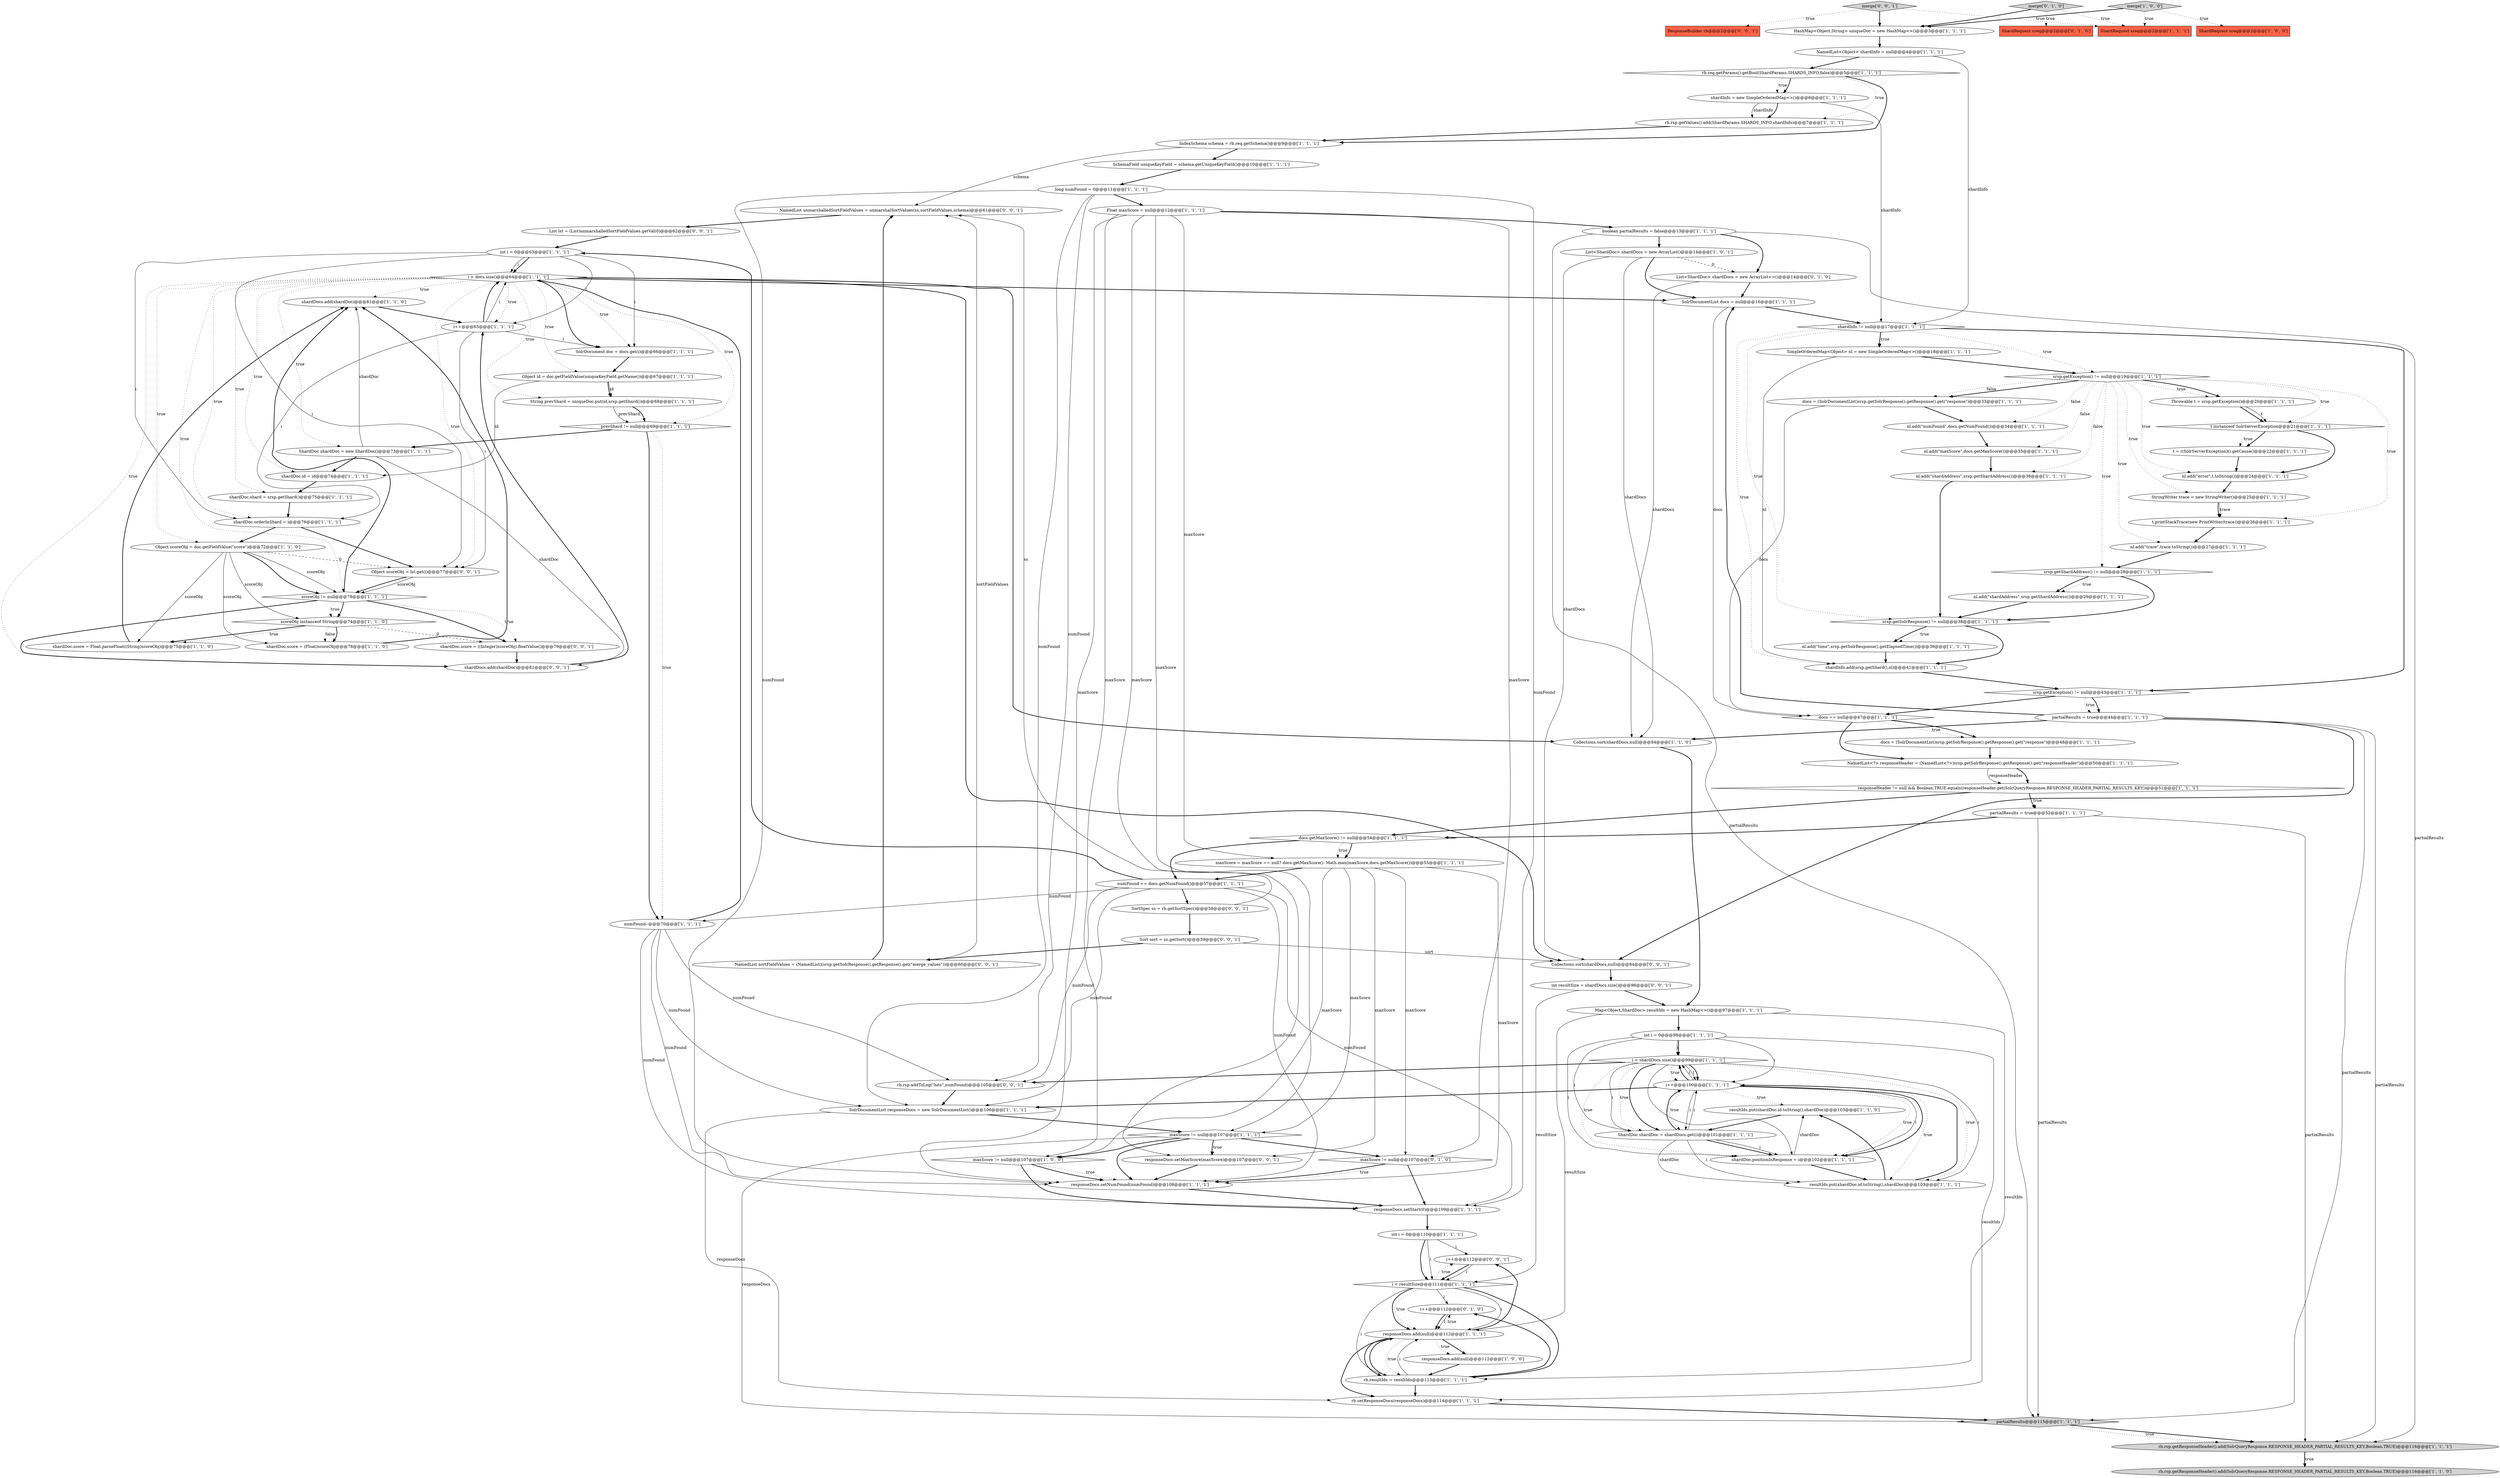 digraph {
97 [style = filled, label = "NamedList unmarshalledSortFieldValues = unmarshalSortValues(ss,sortFieldValues,schema)@@@61@@@['0', '0', '1']", fillcolor = white, shape = ellipse image = "AAA0AAABBB3BBB"];
88 [style = filled, label = "List<ShardDoc> shardDocs = new ArrayList<>()@@@14@@@['0', '1', '0']", fillcolor = white, shape = ellipse image = "AAA1AAABBB2BBB"];
99 [style = filled, label = "i++@@@112@@@['0', '0', '1']", fillcolor = white, shape = ellipse image = "AAA0AAABBB3BBB"];
38 [style = filled, label = "nl.add(\"time\",srsp.getSolrResponse().getElapsedTime())@@@39@@@['1', '1', '1']", fillcolor = white, shape = ellipse image = "AAA0AAABBB1BBB"];
64 [style = filled, label = "IndexSchema schema = rb.req.getSchema()@@@9@@@['1', '1', '1']", fillcolor = white, shape = ellipse image = "AAA0AAABBB1BBB"];
48 [style = filled, label = "srsp.getShardAddress() != null@@@28@@@['1', '1', '1']", fillcolor = white, shape = diamond image = "AAA0AAABBB1BBB"];
30 [style = filled, label = "scoreObj instanceof String@@@74@@@['1', '1', '0']", fillcolor = white, shape = diamond image = "AAA0AAABBB1BBB"];
43 [style = filled, label = "SimpleOrderedMap<Object> nl = new SimpleOrderedMap<>()@@@18@@@['1', '1', '1']", fillcolor = white, shape = ellipse image = "AAA0AAABBB1BBB"];
79 [style = filled, label = "rb.rsp.getValues().add(ShardParams.SHARDS_INFO,shardInfo)@@@7@@@['1', '1', '1']", fillcolor = white, shape = ellipse image = "AAA0AAABBB1BBB"];
66 [style = filled, label = "nl.add(\"shardAddress\",srsp.getShardAddress())@@@29@@@['1', '1', '1']", fillcolor = white, shape = ellipse image = "AAA0AAABBB1BBB"];
9 [style = filled, label = "shardDocs.add(shardDoc)@@@81@@@['1', '1', '0']", fillcolor = white, shape = ellipse image = "AAA0AAABBB1BBB"];
57 [style = filled, label = "shardDoc.id = id@@@74@@@['1', '1', '1']", fillcolor = white, shape = ellipse image = "AAA0AAABBB1BBB"];
102 [style = filled, label = "Collections.sort(shardDocs,null)@@@84@@@['0', '0', '1']", fillcolor = white, shape = ellipse image = "AAA0AAABBB3BBB"];
46 [style = filled, label = "i < docs.size()@@@64@@@['1', '1', '1']", fillcolor = white, shape = diamond image = "AAA0AAABBB1BBB"];
96 [style = filled, label = "shardDoc.score = ((Integer)scoreObj).floatValue()@@@79@@@['0', '0', '1']", fillcolor = white, shape = ellipse image = "AAA0AAABBB3BBB"];
52 [style = filled, label = "shardDoc.score = Float.parseFloat((String)scoreObj)@@@75@@@['1', '1', '0']", fillcolor = white, shape = ellipse image = "AAA0AAABBB1BBB"];
80 [style = filled, label = "docs = (SolrDocumentList)srsp.getSolrResponse().getResponse().get(\"response\")@@@48@@@['1', '1', '1']", fillcolor = white, shape = ellipse image = "AAA0AAABBB1BBB"];
24 [style = filled, label = "long numFound = 0@@@11@@@['1', '1', '1']", fillcolor = white, shape = ellipse image = "AAA0AAABBB1BBB"];
17 [style = filled, label = "rb.resultIds = resultIds@@@113@@@['1', '1', '1']", fillcolor = white, shape = ellipse image = "AAA0AAABBB1BBB"];
1 [style = filled, label = "shardDoc.orderInShard = i@@@76@@@['1', '1', '1']", fillcolor = white, shape = ellipse image = "AAA0AAABBB1BBB"];
94 [style = filled, label = "responseDocs.setMaxScore(maxScore)@@@107@@@['0', '0', '1']", fillcolor = white, shape = ellipse image = "AAA0AAABBB3BBB"];
87 [style = filled, label = "maxScore != null@@@107@@@['0', '1', '0']", fillcolor = white, shape = diamond image = "AAA0AAABBB2BBB"];
82 [style = filled, label = "t = ((SolrServerException)t).getCause()@@@22@@@['1', '1', '1']", fillcolor = white, shape = ellipse image = "AAA0AAABBB1BBB"];
47 [style = filled, label = "int i = 0@@@110@@@['1', '1', '1']", fillcolor = white, shape = ellipse image = "AAA0AAABBB1BBB"];
73 [style = filled, label = "shardInfo != null@@@17@@@['1', '1', '1']", fillcolor = white, shape = diamond image = "AAA0AAABBB1BBB"];
23 [style = filled, label = "nl.add(\"error\",t.toString())@@@24@@@['1', '1', '1']", fillcolor = white, shape = ellipse image = "AAA0AAABBB1BBB"];
95 [style = filled, label = "merge['0', '0', '1']", fillcolor = lightgray, shape = diamond image = "AAA0AAABBB3BBB"];
33 [style = filled, label = "nl.add(\"numFound\",docs.getNumFound())@@@34@@@['1', '1', '1']", fillcolor = white, shape = ellipse image = "AAA0AAABBB1BBB"];
41 [style = filled, label = "Map<Object,ShardDoc> resultIds = new HashMap<>()@@@97@@@['1', '1', '1']", fillcolor = white, shape = ellipse image = "AAA0AAABBB1BBB"];
58 [style = filled, label = "partialResults@@@115@@@['1', '1', '1']", fillcolor = lightgray, shape = diamond image = "AAA0AAABBB1BBB"];
63 [style = filled, label = "partialResults = true@@@52@@@['1', '1', '1']", fillcolor = white, shape = ellipse image = "AAA0AAABBB1BBB"];
28 [style = filled, label = "docs = (SolrDocumentList)srsp.getSolrResponse().getResponse().get(\"response\")@@@33@@@['1', '1', '1']", fillcolor = white, shape = ellipse image = "AAA0AAABBB1BBB"];
40 [style = filled, label = "i < shardDocs.size()@@@99@@@['1', '1', '1']", fillcolor = white, shape = diamond image = "AAA0AAABBB1BBB"];
89 [style = filled, label = "merge['0', '1', '0']", fillcolor = lightgray, shape = diamond image = "AAA0AAABBB2BBB"];
35 [style = filled, label = "Float maxScore = null@@@12@@@['1', '1', '1']", fillcolor = white, shape = ellipse image = "AAA0AAABBB1BBB"];
49 [style = filled, label = "Collections.sort(shardDocs,null)@@@84@@@['1', '1', '0']", fillcolor = white, shape = ellipse image = "AAA0AAABBB1BBB"];
3 [style = filled, label = "int i = 0@@@98@@@['1', '1', '1']", fillcolor = white, shape = ellipse image = "AAA0AAABBB1BBB"];
78 [style = filled, label = "t instanceof SolrServerException@@@21@@@['1', '1', '1']", fillcolor = white, shape = diamond image = "AAA0AAABBB1BBB"];
61 [style = filled, label = "StringWriter trace = new StringWriter()@@@25@@@['1', '1', '1']", fillcolor = white, shape = ellipse image = "AAA0AAABBB1BBB"];
60 [style = filled, label = "Object scoreObj = doc.getFieldValue(\"score\")@@@72@@@['1', '1', '0']", fillcolor = white, shape = ellipse image = "AAA0AAABBB1BBB"];
50 [style = filled, label = "rb.rsp.getResponseHeader().add(SolrQueryResponse.RESPONSE_HEADER_PARTIAL_RESULTS_KEY,Boolean.TRUE)@@@116@@@['1', '1', '0']", fillcolor = lightgray, shape = ellipse image = "AAA0AAABBB1BBB"];
85 [style = filled, label = "ShardRequest sreq@@@2@@@['0', '1', '0']", fillcolor = tomato, shape = box image = "AAA0AAABBB2BBB"];
27 [style = filled, label = "responseDocs.setNumFound(numFound)@@@108@@@['1', '1', '1']", fillcolor = white, shape = ellipse image = "AAA0AAABBB1BBB"];
77 [style = filled, label = "ShardDoc shardDoc = new ShardDoc()@@@73@@@['1', '1', '1']", fillcolor = white, shape = ellipse image = "AAA0AAABBB1BBB"];
55 [style = filled, label = "docs.getMaxScore() != null@@@54@@@['1', '1', '1']", fillcolor = white, shape = diamond image = "AAA0AAABBB1BBB"];
22 [style = filled, label = "responseDocs.add(null)@@@112@@@['1', '1', '1']", fillcolor = white, shape = ellipse image = "AAA0AAABBB1BBB"];
62 [style = filled, label = "responseDocs.setStart(0)@@@109@@@['1', '1', '1']", fillcolor = white, shape = ellipse image = "AAA0AAABBB1BBB"];
5 [style = filled, label = "i < resultSize@@@111@@@['1', '1', '1']", fillcolor = white, shape = diamond image = "AAA0AAABBB1BBB"];
14 [style = filled, label = "partialResults = true@@@44@@@['1', '1', '1']", fillcolor = white, shape = ellipse image = "AAA0AAABBB1BBB"];
69 [style = filled, label = "srsp.getException() != null@@@19@@@['1', '1', '1']", fillcolor = white, shape = diamond image = "AAA0AAABBB1BBB"];
39 [style = filled, label = "nl.add(\"maxScore\",docs.getMaxScore())@@@35@@@['1', '1', '1']", fillcolor = white, shape = ellipse image = "AAA0AAABBB1BBB"];
86 [style = filled, label = "i++@@@112@@@['0', '1', '0']", fillcolor = white, shape = ellipse image = "AAA0AAABBB2BBB"];
12 [style = filled, label = "maxScore != null@@@107@@@['1', '1', '1']", fillcolor = white, shape = diamond image = "AAA0AAABBB1BBB"];
18 [style = filled, label = "SolrDocumentList docs = null@@@16@@@['1', '1', '1']", fillcolor = white, shape = ellipse image = "AAA0AAABBB1BBB"];
32 [style = filled, label = "i++@@@100@@@['1', '1', '1']", fillcolor = white, shape = ellipse image = "AAA0AAABBB1BBB"];
93 [style = filled, label = "List lst = (List)unmarshalledSortFieldValues.getVal(0)@@@62@@@['0', '0', '1']", fillcolor = white, shape = ellipse image = "AAA0AAABBB3BBB"];
92 [style = filled, label = "rb.rsp.addToLog(\"hits\",numFound)@@@105@@@['0', '0', '1']", fillcolor = white, shape = ellipse image = "AAA0AAABBB3BBB"];
44 [style = filled, label = "t.printStackTrace(new PrintWriter(trace))@@@26@@@['1', '1', '1']", fillcolor = white, shape = ellipse image = "AAA0AAABBB1BBB"];
59 [style = filled, label = "maxScore = maxScore == null? docs.getMaxScore(): Math.max(maxScore,docs.getMaxScore())@@@55@@@['1', '1', '1']", fillcolor = white, shape = ellipse image = "AAA0AAABBB1BBB"];
13 [style = filled, label = "rb.rsp.getResponseHeader().add(SolrQueryResponse.RESPONSE_HEADER_PARTIAL_RESULTS_KEY,Boolean.TRUE)@@@116@@@['1', '1', '1']", fillcolor = lightgray, shape = ellipse image = "AAA0AAABBB1BBB"];
36 [style = filled, label = "srsp.getException() != null@@@43@@@['1', '1', '1']", fillcolor = white, shape = diamond image = "AAA0AAABBB1BBB"];
75 [style = filled, label = "SolrDocument doc = docs.get(i)@@@66@@@['1', '1', '1']", fillcolor = white, shape = ellipse image = "AAA0AAABBB1BBB"];
45 [style = filled, label = "NamedList<?> responseHeader = (NamedList<?>)srsp.getSolrResponse().getResponse().get(\"responseHeader\")@@@50@@@['1', '1', '1']", fillcolor = white, shape = ellipse image = "AAA0AAABBB1BBB"];
53 [style = filled, label = "Throwable t = srsp.getException()@@@20@@@['1', '1', '1']", fillcolor = white, shape = ellipse image = "AAA0AAABBB1BBB"];
21 [style = filled, label = "maxScore != null@@@107@@@['1', '0', '0']", fillcolor = white, shape = diamond image = "AAA0AAABBB1BBB"];
90 [style = filled, label = "ResponseBuilder rb@@@2@@@['0', '0', '1']", fillcolor = tomato, shape = box image = "AAA0AAABBB3BBB"];
101 [style = filled, label = "NamedList sortFieldValues = (NamedList)(srsp.getSolrResponse().getResponse().get(\"merge_values\"))@@@60@@@['0', '0', '1']", fillcolor = white, shape = ellipse image = "AAA0AAABBB3BBB"];
0 [style = filled, label = "responseDocs.add(null)@@@112@@@['1', '0', '0']", fillcolor = white, shape = ellipse image = "AAA0AAABBB1BBB"];
72 [style = filled, label = "boolean partialResults = false@@@13@@@['1', '1', '1']", fillcolor = white, shape = ellipse image = "AAA0AAABBB1BBB"];
76 [style = filled, label = "prevShard != null@@@69@@@['1', '1', '1']", fillcolor = white, shape = diamond image = "AAA0AAABBB1BBB"];
7 [style = filled, label = "List<ShardDoc> shardDocs = new ArrayList()@@@14@@@['1', '0', '1']", fillcolor = white, shape = ellipse image = "AAA0AAABBB1BBB"];
15 [style = filled, label = "rb.req.getParams().getBool(ShardParams.SHARDS_INFO,false)@@@5@@@['1', '1', '1']", fillcolor = white, shape = diamond image = "AAA0AAABBB1BBB"];
67 [style = filled, label = "i++@@@65@@@['1', '1', '1']", fillcolor = white, shape = ellipse image = "AAA0AAABBB1BBB"];
91 [style = filled, label = "SortSpec ss = rb.getSortSpec()@@@58@@@['0', '0', '1']", fillcolor = white, shape = ellipse image = "AAA0AAABBB3BBB"];
71 [style = filled, label = "rb.setResponseDocs(responseDocs)@@@114@@@['1', '1', '1']", fillcolor = white, shape = ellipse image = "AAA0AAABBB1BBB"];
103 [style = filled, label = "int resultSize = shardDocs.size()@@@96@@@['0', '0', '1']", fillcolor = white, shape = ellipse image = "AAA0AAABBB3BBB"];
16 [style = filled, label = "numFound--@@@70@@@['1', '1', '1']", fillcolor = white, shape = ellipse image = "AAA0AAABBB1BBB"];
81 [style = filled, label = "merge['1', '0', '0']", fillcolor = lightgray, shape = diamond image = "AAA0AAABBB1BBB"];
11 [style = filled, label = "resultIds.put(shardDoc.id.toString(),shardDoc)@@@103@@@['1', '1', '1']", fillcolor = white, shape = ellipse image = "AAA0AAABBB1BBB"];
10 [style = filled, label = "ShardDoc shardDoc = shardDocs.get(i)@@@101@@@['1', '1', '1']", fillcolor = white, shape = ellipse image = "AAA0AAABBB1BBB"];
68 [style = filled, label = "srsp.getSolrResponse() != null@@@38@@@['1', '1', '1']", fillcolor = white, shape = diamond image = "AAA0AAABBB1BBB"];
6 [style = filled, label = "SchemaField uniqueKeyField = schema.getUniqueKeyField()@@@10@@@['1', '1', '1']", fillcolor = white, shape = ellipse image = "AAA0AAABBB1BBB"];
65 [style = filled, label = "shardDoc.shard = srsp.getShard()@@@75@@@['1', '1', '1']", fillcolor = white, shape = ellipse image = "AAA0AAABBB1BBB"];
26 [style = filled, label = "String prevShard = uniqueDoc.put(id,srsp.getShard())@@@68@@@['1', '1', '1']", fillcolor = white, shape = ellipse image = "AAA0AAABBB1BBB"];
4 [style = filled, label = "nl.add(\"trace\",trace.toString())@@@27@@@['1', '1', '1']", fillcolor = white, shape = ellipse image = "AAA0AAABBB1BBB"];
31 [style = filled, label = "responseHeader != null && Boolean.TRUE.equals(responseHeader.get(SolrQueryResponse.RESPONSE_HEADER_PARTIAL_RESULTS_KEY))@@@51@@@['1', '1', '1']", fillcolor = white, shape = diamond image = "AAA0AAABBB1BBB"];
20 [style = filled, label = "int i = 0@@@63@@@['1', '1', '1']", fillcolor = white, shape = ellipse image = "AAA0AAABBB1BBB"];
100 [style = filled, label = "Sort sort = ss.getSort()@@@59@@@['0', '0', '1']", fillcolor = white, shape = ellipse image = "AAA0AAABBB3BBB"];
25 [style = filled, label = "numFound += docs.getNumFound()@@@57@@@['1', '1', '1']", fillcolor = white, shape = ellipse image = "AAA0AAABBB1BBB"];
83 [style = filled, label = "Object id = doc.getFieldValue(uniqueKeyField.getName())@@@67@@@['1', '1', '1']", fillcolor = white, shape = ellipse image = "AAA0AAABBB1BBB"];
37 [style = filled, label = "nl.add(\"shardAddress\",srsp.getShardAddress())@@@36@@@['1', '1', '1']", fillcolor = white, shape = ellipse image = "AAA0AAABBB1BBB"];
2 [style = filled, label = "NamedList<Object> shardInfo = null@@@4@@@['1', '1', '1']", fillcolor = white, shape = ellipse image = "AAA0AAABBB1BBB"];
98 [style = filled, label = "shardDocs.add(shardDoc)@@@81@@@['0', '0', '1']", fillcolor = white, shape = ellipse image = "AAA0AAABBB3BBB"];
19 [style = filled, label = "shardInfo.add(srsp.getShard(),nl)@@@41@@@['1', '1', '1']", fillcolor = white, shape = ellipse image = "AAA0AAABBB1BBB"];
29 [style = filled, label = "ShardRequest sreq@@@2@@@['1', '0', '0']", fillcolor = tomato, shape = box image = "AAA0AAABBB1BBB"];
8 [style = filled, label = "shardDoc.positionInResponse = i@@@102@@@['1', '1', '1']", fillcolor = white, shape = ellipse image = "AAA0AAABBB1BBB"];
56 [style = filled, label = "SolrDocumentList responseDocs = new SolrDocumentList()@@@106@@@['1', '1', '1']", fillcolor = white, shape = ellipse image = "AAA0AAABBB1BBB"];
70 [style = filled, label = "docs == null@@@47@@@['1', '1', '1']", fillcolor = white, shape = diamond image = "AAA0AAABBB1BBB"];
54 [style = filled, label = "scoreObj != null@@@78@@@['1', '1', '1']", fillcolor = white, shape = diamond image = "AAA0AAABBB1BBB"];
34 [style = filled, label = "resultIds.put(shardDoc.id.toString(),shardDoc)@@@103@@@['1', '1', '0']", fillcolor = white, shape = ellipse image = "AAA0AAABBB1BBB"];
74 [style = filled, label = "ShardRequest sreq@@@2@@@['1', '1', '1']", fillcolor = tomato, shape = box image = "AAA0AAABBB1BBB"];
42 [style = filled, label = "shardDoc.score = (Float)scoreObj@@@78@@@['1', '1', '0']", fillcolor = white, shape = ellipse image = "AAA0AAABBB1BBB"];
84 [style = filled, label = "shardInfo = new SimpleOrderedMap<>()@@@6@@@['1', '1', '1']", fillcolor = white, shape = ellipse image = "AAA0AAABBB1BBB"];
51 [style = filled, label = "HashMap<Object,String> uniqueDoc = new HashMap<>()@@@3@@@['1', '1', '1']", fillcolor = white, shape = ellipse image = "AAA0AAABBB1BBB"];
104 [style = filled, label = "Object scoreObj = lst.get(i)@@@77@@@['0', '0', '1']", fillcolor = white, shape = ellipse image = "AAA0AAABBB3BBB"];
11->34 [style = bold, label=""];
25->91 [style = bold, label=""];
83->57 [style = solid, label="id"];
49->41 [style = bold, label=""];
76->16 [style = bold, label=""];
10->11 [style = solid, label="shardDoc"];
46->104 [style = dotted, label="true"];
12->27 [style = bold, label=""];
35->27 [style = solid, label="maxScore"];
87->62 [style = bold, label=""];
73->36 [style = bold, label=""];
5->22 [style = dotted, label="true"];
17->71 [style = bold, label=""];
23->61 [style = bold, label=""];
103->5 [style = solid, label="resultSize"];
20->104 [style = solid, label="i"];
73->19 [style = dotted, label="true"];
60->30 [style = solid, label="scoreObj"];
73->69 [style = dotted, label="true"];
10->32 [style = solid, label="i"];
86->22 [style = solid, label="i"];
69->23 [style = dotted, label="true"];
83->26 [style = solid, label="id"];
46->75 [style = bold, label=""];
69->61 [style = dotted, label="true"];
2->73 [style = solid, label="shardInfo"];
35->12 [style = solid, label="maxScore"];
72->7 [style = bold, label=""];
54->30 [style = bold, label=""];
71->58 [style = bold, label=""];
5->17 [style = bold, label=""];
8->34 [style = solid, label="shardDoc"];
30->52 [style = bold, label=""];
78->23 [style = bold, label=""];
43->69 [style = bold, label=""];
20->46 [style = bold, label=""];
34->10 [style = bold, label=""];
32->11 [style = dotted, label="true"];
57->65 [style = bold, label=""];
95->90 [style = dotted, label="true"];
69->28 [style = bold, label=""];
63->55 [style = bold, label=""];
40->92 [style = bold, label=""];
32->10 [style = dotted, label="true"];
89->51 [style = bold, label=""];
59->94 [style = solid, label="maxScore"];
40->32 [style = solid, label="i"];
78->82 [style = bold, label=""];
48->66 [style = dotted, label="true"];
1->60 [style = bold, label=""];
32->56 [style = bold, label=""];
17->22 [style = bold, label=""];
14->58 [style = solid, label="partialResults"];
67->46 [style = bold, label=""];
54->96 [style = bold, label=""];
39->37 [style = bold, label=""];
5->86 [style = solid, label="i"];
36->70 [style = bold, label=""];
94->27 [style = bold, label=""];
70->80 [style = dotted, label="true"];
95->74 [style = dotted, label="true"];
3->40 [style = bold, label=""];
22->99 [style = bold, label=""];
40->10 [style = solid, label="i"];
59->21 [style = solid, label="maxScore"];
31->63 [style = dotted, label="true"];
40->32 [style = bold, label=""];
24->27 [style = solid, label="numFound"];
24->35 [style = bold, label=""];
43->19 [style = solid, label="nl"];
69->28 [style = dotted, label="false"];
58->13 [style = bold, label=""];
59->12 [style = solid, label="maxScore"];
59->25 [style = bold, label=""];
76->16 [style = dotted, label="true"];
46->67 [style = dotted, label="true"];
81->74 [style = dotted, label="true"];
20->46 [style = solid, label="i"];
44->4 [style = bold, label=""];
76->77 [style = bold, label=""];
46->76 [style = dotted, label="true"];
5->99 [style = dotted, label="true"];
38->19 [style = bold, label=""];
31->63 [style = bold, label=""];
35->94 [style = solid, label="maxScore"];
72->58 [style = solid, label="partialResults"];
15->84 [style = dotted, label="true"];
5->22 [style = solid, label="i"];
3->32 [style = solid, label="i"];
59->27 [style = solid, label="maxScore"];
22->17 [style = bold, label=""];
88->18 [style = bold, label=""];
25->16 [style = solid, label="numFound"];
13->50 [style = bold, label=""];
69->44 [style = dotted, label="true"];
46->75 [style = dotted, label="true"];
1->104 [style = bold, label=""];
68->19 [style = bold, label=""];
11->32 [style = bold, label=""];
14->13 [style = solid, label="partialResults"];
45->31 [style = bold, label=""];
67->1 [style = solid, label="i"];
16->62 [style = solid, label="numFound"];
69->48 [style = dotted, label="true"];
46->26 [style = dotted, label="true"];
79->64 [style = bold, label=""];
56->71 [style = solid, label="responseDocs"];
21->62 [style = bold, label=""];
93->20 [style = bold, label=""];
87->27 [style = bold, label=""];
70->45 [style = bold, label=""];
86->22 [style = bold, label=""];
46->9 [style = dotted, label="true"];
28->33 [style = bold, label=""];
10->11 [style = solid, label="i"];
100->101 [style = bold, label=""];
7->102 [style = solid, label="shardDocs"];
32->34 [style = dotted, label="true"];
14->49 [style = bold, label=""];
41->3 [style = bold, label=""];
36->14 [style = bold, label=""];
0->17 [style = bold, label=""];
5->22 [style = bold, label=""];
73->43 [style = dotted, label="true"];
3->10 [style = solid, label="i"];
46->60 [style = dotted, label="true"];
21->27 [style = dotted, label="true"];
48->68 [style = bold, label=""];
25->92 [style = solid, label="numFound"];
37->68 [style = bold, label=""];
48->66 [style = bold, label=""];
27->62 [style = bold, label=""];
88->49 [style = solid, label="shardDocs"];
17->22 [style = solid, label="i"];
3->40 [style = solid, label="i"];
9->67 [style = bold, label=""];
26->76 [style = solid, label="prevShard"];
51->2 [style = bold, label=""];
53->78 [style = bold, label=""];
95->51 [style = bold, label=""];
22->17 [style = dotted, label="true"];
30->42 [style = bold, label=""];
32->8 [style = dotted, label="true"];
67->46 [style = solid, label="i"];
26->76 [style = bold, label=""];
35->59 [style = solid, label="maxScore"];
18->70 [style = solid, label="docs"];
61->44 [style = bold, label=""];
35->87 [style = solid, label="maxScore"];
24->56 [style = solid, label="numFound"];
40->8 [style = dotted, label="true"];
62->47 [style = bold, label=""];
16->92 [style = solid, label="numFound"];
64->6 [style = bold, label=""];
45->31 [style = solid, label="responseHeader"];
61->44 [style = solid, label="trace"];
77->9 [style = solid, label="shardDoc"];
64->97 [style = solid, label="schema"];
32->40 [style = bold, label=""];
68->38 [style = bold, label=""];
35->21 [style = solid, label="maxScore"];
84->79 [style = bold, label=""];
22->0 [style = bold, label=""];
24->62 [style = solid, label="numFound"];
60->54 [style = bold, label=""];
7->18 [style = bold, label=""];
46->83 [style = dotted, label="true"];
65->1 [style = bold, label=""];
98->67 [style = bold, label=""];
77->57 [style = bold, label=""];
3->8 [style = solid, label="i"];
69->4 [style = dotted, label="true"];
10->8 [style = bold, label=""];
7->49 [style = solid, label="shardDocs"];
60->54 [style = solid, label="scoreObj"];
40->8 [style = solid, label="i"];
6->24 [style = bold, label=""];
31->55 [style = bold, label=""];
67->104 [style = solid, label="i"];
46->54 [style = dotted, label="true"];
16->46 [style = bold, label=""];
91->100 [style = bold, label=""];
69->33 [style = dotted, label="false"];
46->98 [style = dotted, label="true"];
25->62 [style = solid, label="numFound"];
78->82 [style = dotted, label="true"];
22->0 [style = dotted, label="true"];
41->22 [style = solid, label="resultSize"];
4->48 [style = bold, label=""];
32->8 [style = solid, label="i"];
47->5 [style = bold, label=""];
32->8 [style = bold, label=""];
84->79 [style = solid, label="shardInfo"];
13->50 [style = dotted, label="true"];
46->57 [style = dotted, label="true"];
16->56 [style = solid, label="numFound"];
40->11 [style = dotted, label="true"];
82->23 [style = bold, label=""];
46->18 [style = bold, label=""];
60->52 [style = solid, label="scoreObj"];
100->102 [style = solid, label="sort"];
46->1 [style = dotted, label="true"];
7->88 [style = dashed, label="0"];
28->70 [style = solid, label="docs"];
25->56 [style = solid, label="numFound"];
41->17 [style = solid, label="resultIds"];
60->42 [style = solid, label="scoreObj"];
53->78 [style = solid, label="t"];
66->68 [style = bold, label=""];
69->53 [style = dotted, label="true"];
83->26 [style = bold, label=""];
52->9 [style = bold, label=""];
54->30 [style = dotted, label="true"];
46->102 [style = bold, label=""];
69->37 [style = dotted, label="false"];
25->27 [style = solid, label="numFound"];
18->73 [style = bold, label=""];
59->87 [style = solid, label="maxScore"];
12->87 [style = bold, label=""];
96->98 [style = bold, label=""];
17->86 [style = bold, label=""];
15->84 [style = bold, label=""];
12->58 [style = solid, label="responseDocs"];
24->92 [style = solid, label="numFound"];
32->10 [style = solid, label="i"];
81->29 [style = dotted, label="true"];
40->10 [style = dotted, label="true"];
32->40 [style = solid, label="i"];
56->12 [style = bold, label=""];
55->25 [style = bold, label=""];
46->49 [style = bold, label=""];
10->32 [style = bold, label=""];
35->72 [style = bold, label=""];
67->75 [style = solid, label="i"];
16->27 [style = solid, label="numFound"];
14->18 [style = bold, label=""];
15->79 [style = dotted, label="true"];
92->56 [style = bold, label=""];
73->43 [style = bold, label=""];
40->11 [style = solid, label="i"];
46->65 [style = dotted, label="true"];
15->64 [style = bold, label=""];
40->32 [style = dotted, label="true"];
25->20 [style = bold, label=""];
60->104 [style = dashed, label="0"];
22->86 [style = dotted, label="true"];
54->96 [style = dotted, label="true"];
12->21 [style = bold, label=""];
55->59 [style = bold, label=""];
30->42 [style = dotted, label="false"];
80->45 [style = bold, label=""];
14->102 [style = bold, label=""];
63->13 [style = solid, label="partialResults"];
89->85 [style = dotted, label="true"];
102->103 [style = bold, label=""];
87->27 [style = dotted, label="true"];
75->83 [style = bold, label=""];
20->1 [style = solid, label="i"];
69->39 [style = dotted, label="false"];
19->36 [style = bold, label=""];
97->93 [style = bold, label=""];
8->11 [style = bold, label=""];
40->10 [style = bold, label=""];
12->94 [style = bold, label=""];
54->9 [style = bold, label=""];
68->38 [style = dotted, label="true"];
84->73 [style = solid, label="shardInfo"];
77->98 [style = solid, label="shardDoc"];
55->59 [style = dotted, label="true"];
46->77 [style = dotted, label="true"];
69->53 [style = bold, label=""];
33->39 [style = bold, label=""];
101->97 [style = bold, label=""];
70->80 [style = bold, label=""];
47->99 [style = solid, label="i"];
47->5 [style = solid, label="i"];
30->52 [style = dotted, label="true"];
89->74 [style = dotted, label="true"];
81->51 [style = bold, label=""];
104->54 [style = bold, label=""];
103->41 [style = bold, label=""];
42->9 [style = bold, label=""];
104->54 [style = solid, label="scoreObj"];
21->27 [style = bold, label=""];
20->75 [style = solid, label="i"];
63->58 [style = solid, label="partialResults"];
10->8 [style = solid, label="i"];
91->97 [style = solid, label="ss"];
12->94 [style = dotted, label="true"];
99->5 [style = bold, label=""];
3->71 [style = solid, label="resultIds"];
101->97 [style = solid, label="sortFieldValues"];
72->13 [style = solid, label="partialResults"];
36->14 [style = dotted, label="true"];
58->13 [style = dotted, label="true"];
73->68 [style = dotted, label="true"];
30->96 [style = dashed, label="0"];
72->88 [style = bold, label=""];
20->67 [style = solid, label="i"];
2->15 [style = bold, label=""];
54->98 [style = bold, label=""];
99->5 [style = solid, label="i"];
5->17 [style = solid, label="i"];
69->78 [style = dotted, label="true"];
22->71 [style = bold, label=""];
}
